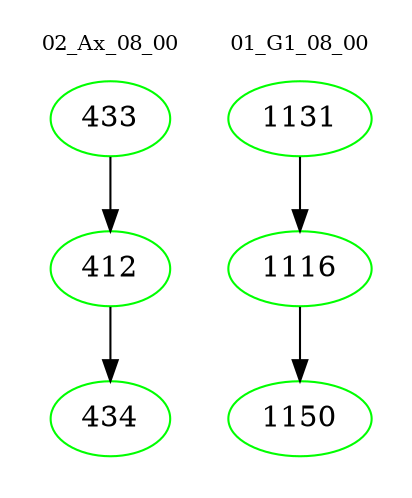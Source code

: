 digraph{
subgraph cluster_0 {
color = white
label = "02_Ax_08_00";
fontsize=10;
T0_433 [label="433", color="green"]
T0_433 -> T0_412 [color="black"]
T0_412 [label="412", color="green"]
T0_412 -> T0_434 [color="black"]
T0_434 [label="434", color="green"]
}
subgraph cluster_1 {
color = white
label = "01_G1_08_00";
fontsize=10;
T1_1131 [label="1131", color="green"]
T1_1131 -> T1_1116 [color="black"]
T1_1116 [label="1116", color="green"]
T1_1116 -> T1_1150 [color="black"]
T1_1150 [label="1150", color="green"]
}
}
